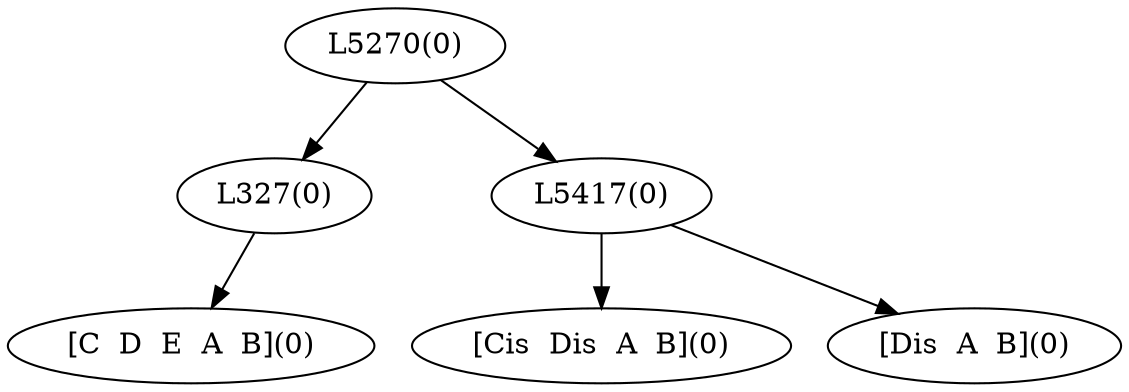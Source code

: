 digraph sample{
"L327(0)"->"[C  D  E  A  B](0)"
"L5417(0)"->"[Cis  Dis  A  B](0)"
"L5417(0)"->"[Dis  A  B](0)"
"L5270(0)"->"L327(0)"
"L5270(0)"->"L5417(0)"
{rank = min; "L5270(0)"}
{rank = same; "L327(0)"; "L5417(0)";}
{rank = max; "[C  D  E  A  B](0)"; "[Cis  Dis  A  B](0)"; "[Dis  A  B](0)";}
}
